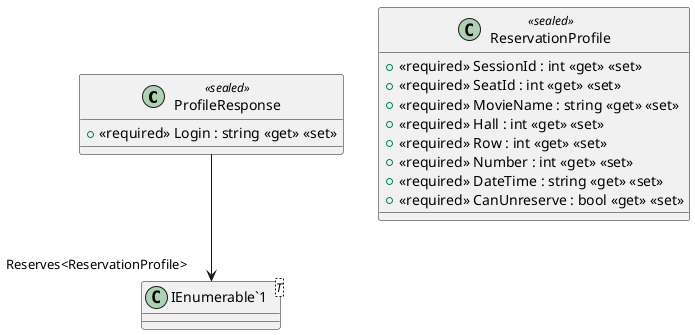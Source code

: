 @startuml
class ProfileResponse <<sealed>> {
    + <<required>> Login : string <<get>> <<set>>
}
class ReservationProfile <<sealed>> {
    + <<required>> SessionId : int <<get>> <<set>>
    + <<required>> SeatId : int <<get>> <<set>>
    + <<required>> MovieName : string <<get>> <<set>>
    + <<required>> Hall : int <<get>> <<set>>
    + <<required>> Row : int <<get>> <<set>>
    + <<required>> Number : int <<get>> <<set>>
    + <<required>> DateTime : string <<get>> <<set>>
    + <<required>> CanUnreserve : bool <<get>> <<set>>
}
class "IEnumerable`1"<T> {
}
ProfileResponse --> "Reserves<ReservationProfile>" "IEnumerable`1"
@enduml
